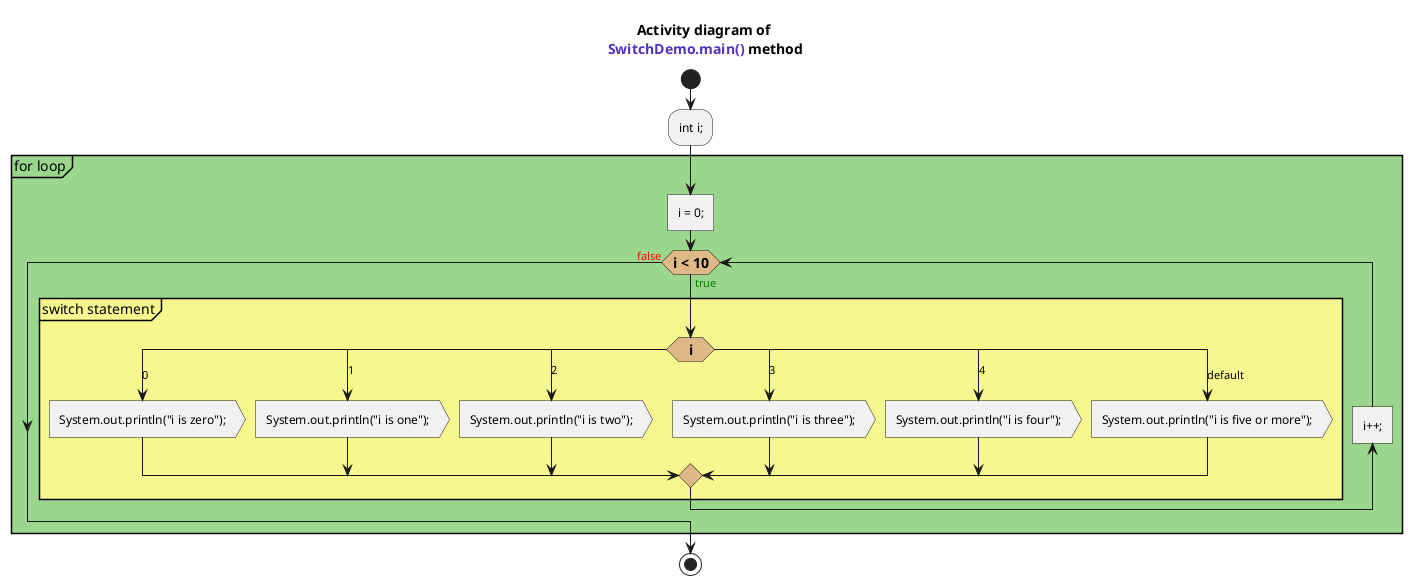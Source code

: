 @startuml
skinparam Activity {
    FontSize 12
    
    Diamond {
        LineColor yellow
        BackgroundColor burlywood
        FontSize 14
        FontStyle bold
    }
}

skinparam Partition {
    BorderColor<<invisible>> none
    FontColor<<invisible>> none
}

!pragma useVerticalSwitch on

title Activity diagram of \n<font name=monospace><color #5132be>SwitchDemo.main()</color></font> method

start

:int i;;

partition #9bd68d for loop {
    :i = 0;; <<task>>
    while(i < 10) is (<color:green>true)
        partition #f7f790 switch statement {
            switch(i) 
                case(0)
                    :System.out.println("i is zero");; <<output>>
                case(1)
                    :System.out.println("i is one");; <<output>>
                case(2)
                    :System.out.println("i is two");; <<output>>
                case(3)
                    :System.out.println("i is three");; <<output>>
                case(4)
                    :System.out.println("i is four");; <<output>>
                case(default)
                    :System.out.println("i is five or more");; <<output>>
            endswitch
        }
        backward:i++;; <<task>>
    endwhile (<color:red>false)
}

stop
@enduml
